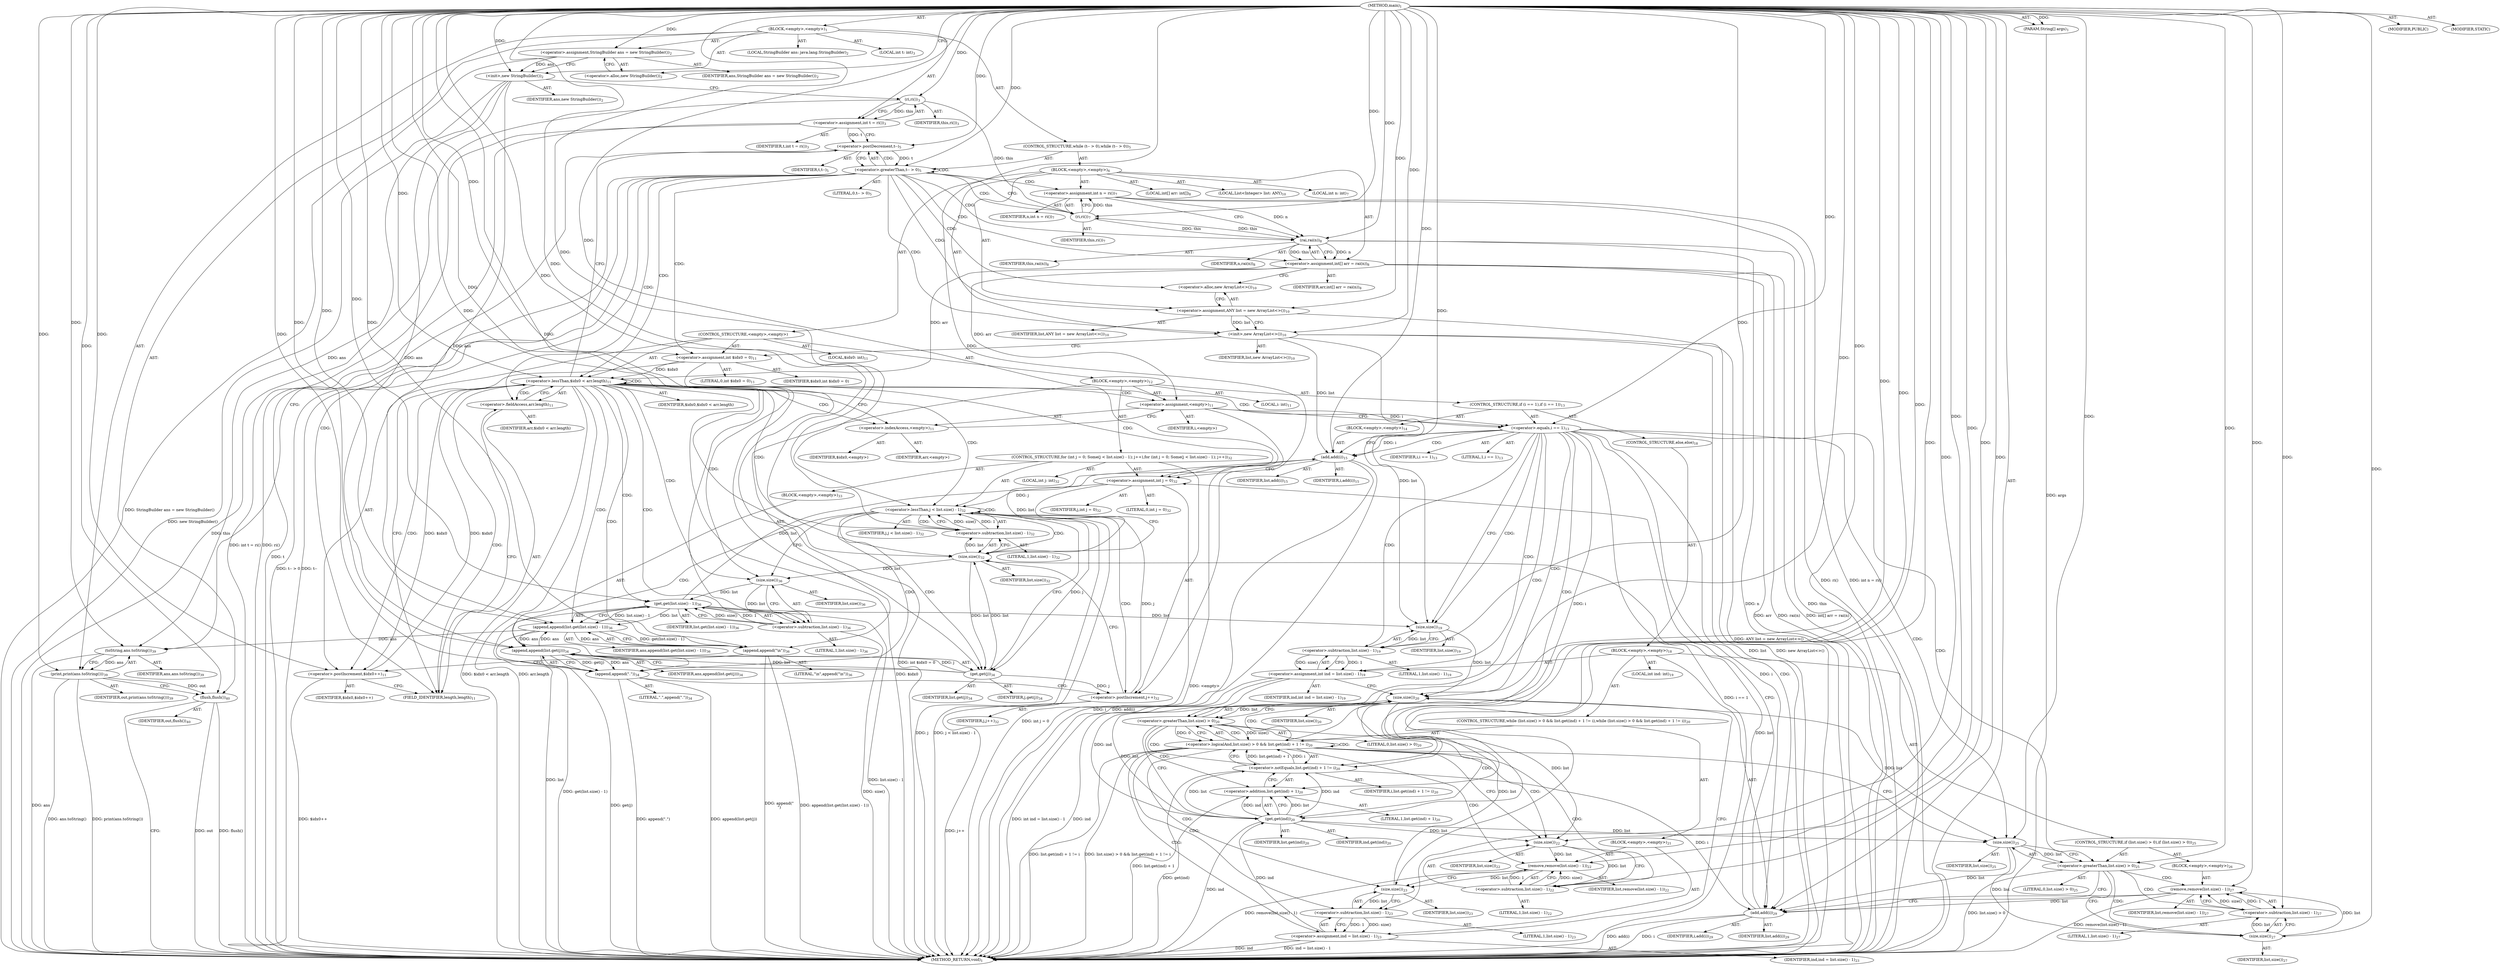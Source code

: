 digraph "main" {  
"21" [label = <(METHOD,main)<SUB>1</SUB>> ]
"22" [label = <(PARAM,String[] args)<SUB>1</SUB>> ]
"23" [label = <(BLOCK,&lt;empty&gt;,&lt;empty&gt;)<SUB>1</SUB>> ]
"4" [label = <(LOCAL,StringBuilder ans: java.lang.StringBuilder)<SUB>2</SUB>> ]
"24" [label = <(&lt;operator&gt;.assignment,StringBuilder ans = new StringBuilder())<SUB>2</SUB>> ]
"25" [label = <(IDENTIFIER,ans,StringBuilder ans = new StringBuilder())<SUB>2</SUB>> ]
"26" [label = <(&lt;operator&gt;.alloc,new StringBuilder())<SUB>2</SUB>> ]
"27" [label = <(&lt;init&gt;,new StringBuilder())<SUB>2</SUB>> ]
"3" [label = <(IDENTIFIER,ans,new StringBuilder())<SUB>2</SUB>> ]
"28" [label = <(LOCAL,int t: int)<SUB>3</SUB>> ]
"29" [label = <(&lt;operator&gt;.assignment,int t = ri())<SUB>3</SUB>> ]
"30" [label = <(IDENTIFIER,t,int t = ri())<SUB>3</SUB>> ]
"31" [label = <(ri,ri())<SUB>3</SUB>> ]
"32" [label = <(IDENTIFIER,this,ri())<SUB>3</SUB>> ]
"33" [label = <(CONTROL_STRUCTURE,while (t-- &gt; 0),while (t-- &gt; 0))<SUB>5</SUB>> ]
"34" [label = <(&lt;operator&gt;.greaterThan,t-- &gt; 0)<SUB>5</SUB>> ]
"35" [label = <(&lt;operator&gt;.postDecrement,t--)<SUB>5</SUB>> ]
"36" [label = <(IDENTIFIER,t,t--)<SUB>5</SUB>> ]
"37" [label = <(LITERAL,0,t-- &gt; 0)<SUB>5</SUB>> ]
"38" [label = <(BLOCK,&lt;empty&gt;,&lt;empty&gt;)<SUB>6</SUB>> ]
"39" [label = <(LOCAL,int n: int)<SUB>7</SUB>> ]
"40" [label = <(&lt;operator&gt;.assignment,int n = ri())<SUB>7</SUB>> ]
"41" [label = <(IDENTIFIER,n,int n = ri())<SUB>7</SUB>> ]
"42" [label = <(ri,ri())<SUB>7</SUB>> ]
"43" [label = <(IDENTIFIER,this,ri())<SUB>7</SUB>> ]
"44" [label = <(LOCAL,int[] arr: int[])<SUB>8</SUB>> ]
"45" [label = <(&lt;operator&gt;.assignment,int[] arr = rai(n))<SUB>8</SUB>> ]
"46" [label = <(IDENTIFIER,arr,int[] arr = rai(n))<SUB>8</SUB>> ]
"47" [label = <(rai,rai(n))<SUB>8</SUB>> ]
"48" [label = <(IDENTIFIER,this,rai(n))<SUB>8</SUB>> ]
"49" [label = <(IDENTIFIER,n,rai(n))<SUB>8</SUB>> ]
"6" [label = <(LOCAL,List&lt;Integer&gt; list: ANY)<SUB>10</SUB>> ]
"50" [label = <(&lt;operator&gt;.assignment,ANY list = new ArrayList&lt;&gt;())<SUB>10</SUB>> ]
"51" [label = <(IDENTIFIER,list,ANY list = new ArrayList&lt;&gt;())<SUB>10</SUB>> ]
"52" [label = <(&lt;operator&gt;.alloc,new ArrayList&lt;&gt;())<SUB>10</SUB>> ]
"53" [label = <(&lt;init&gt;,new ArrayList&lt;&gt;())<SUB>10</SUB>> ]
"5" [label = <(IDENTIFIER,list,new ArrayList&lt;&gt;())<SUB>10</SUB>> ]
"54" [label = <(CONTROL_STRUCTURE,&lt;empty&gt;,&lt;empty&gt;)> ]
"55" [label = <(LOCAL,$idx0: int)<SUB>11</SUB>> ]
"56" [label = <(&lt;operator&gt;.assignment,int $idx0 = 0)<SUB>11</SUB>> ]
"57" [label = <(IDENTIFIER,$idx0,int $idx0 = 0)> ]
"58" [label = <(LITERAL,0,int $idx0 = 0)<SUB>11</SUB>> ]
"59" [label = <(&lt;operator&gt;.lessThan,$idx0 &lt; arr.length)<SUB>11</SUB>> ]
"60" [label = <(IDENTIFIER,$idx0,$idx0 &lt; arr.length)> ]
"61" [label = <(&lt;operator&gt;.fieldAccess,arr.length)<SUB>11</SUB>> ]
"62" [label = <(IDENTIFIER,arr,$idx0 &lt; arr.length)> ]
"63" [label = <(FIELD_IDENTIFIER,length,length)<SUB>11</SUB>> ]
"64" [label = <(&lt;operator&gt;.postIncrement,$idx0++)<SUB>11</SUB>> ]
"65" [label = <(IDENTIFIER,$idx0,$idx0++)> ]
"66" [label = <(BLOCK,&lt;empty&gt;,&lt;empty&gt;)<SUB>12</SUB>> ]
"67" [label = <(LOCAL,i: int)<SUB>11</SUB>> ]
"68" [label = <(&lt;operator&gt;.assignment,&lt;empty&gt;)<SUB>11</SUB>> ]
"69" [label = <(IDENTIFIER,i,&lt;empty&gt;)> ]
"70" [label = <(&lt;operator&gt;.indexAccess,&lt;empty&gt;)<SUB>11</SUB>> ]
"71" [label = <(IDENTIFIER,arr,&lt;empty&gt;)> ]
"72" [label = <(IDENTIFIER,$idx0,&lt;empty&gt;)> ]
"73" [label = <(CONTROL_STRUCTURE,if (i == 1),if (i == 1))<SUB>13</SUB>> ]
"74" [label = <(&lt;operator&gt;.equals,i == 1)<SUB>13</SUB>> ]
"75" [label = <(IDENTIFIER,i,i == 1)<SUB>13</SUB>> ]
"76" [label = <(LITERAL,1,i == 1)<SUB>13</SUB>> ]
"77" [label = <(BLOCK,&lt;empty&gt;,&lt;empty&gt;)<SUB>14</SUB>> ]
"78" [label = <(add,add(i))<SUB>15</SUB>> ]
"79" [label = <(IDENTIFIER,list,add(i))<SUB>15</SUB>> ]
"80" [label = <(IDENTIFIER,i,add(i))<SUB>15</SUB>> ]
"81" [label = <(CONTROL_STRUCTURE,else,else)<SUB>18</SUB>> ]
"82" [label = <(BLOCK,&lt;empty&gt;,&lt;empty&gt;)<SUB>18</SUB>> ]
"83" [label = <(LOCAL,int ind: int)<SUB>19</SUB>> ]
"84" [label = <(&lt;operator&gt;.assignment,int ind = list.size() - 1)<SUB>19</SUB>> ]
"85" [label = <(IDENTIFIER,ind,int ind = list.size() - 1)<SUB>19</SUB>> ]
"86" [label = <(&lt;operator&gt;.subtraction,list.size() - 1)<SUB>19</SUB>> ]
"87" [label = <(size,size())<SUB>19</SUB>> ]
"88" [label = <(IDENTIFIER,list,size())<SUB>19</SUB>> ]
"89" [label = <(LITERAL,1,list.size() - 1)<SUB>19</SUB>> ]
"90" [label = <(CONTROL_STRUCTURE,while (list.size() &gt; 0 &amp;&amp; list.get(ind) + 1 != i),while (list.size() &gt; 0 &amp;&amp; list.get(ind) + 1 != i))<SUB>20</SUB>> ]
"91" [label = <(&lt;operator&gt;.logicalAnd,list.size() &gt; 0 &amp;&amp; list.get(ind) + 1 != i)<SUB>20</SUB>> ]
"92" [label = <(&lt;operator&gt;.greaterThan,list.size() &gt; 0)<SUB>20</SUB>> ]
"93" [label = <(size,size())<SUB>20</SUB>> ]
"94" [label = <(IDENTIFIER,list,size())<SUB>20</SUB>> ]
"95" [label = <(LITERAL,0,list.size() &gt; 0)<SUB>20</SUB>> ]
"96" [label = <(&lt;operator&gt;.notEquals,list.get(ind) + 1 != i)<SUB>20</SUB>> ]
"97" [label = <(&lt;operator&gt;.addition,list.get(ind) + 1)<SUB>20</SUB>> ]
"98" [label = <(get,get(ind))<SUB>20</SUB>> ]
"99" [label = <(IDENTIFIER,list,get(ind))<SUB>20</SUB>> ]
"100" [label = <(IDENTIFIER,ind,get(ind))<SUB>20</SUB>> ]
"101" [label = <(LITERAL,1,list.get(ind) + 1)<SUB>20</SUB>> ]
"102" [label = <(IDENTIFIER,i,list.get(ind) + 1 != i)<SUB>20</SUB>> ]
"103" [label = <(BLOCK,&lt;empty&gt;,&lt;empty&gt;)<SUB>21</SUB>> ]
"104" [label = <(remove,remove(list.size() - 1))<SUB>22</SUB>> ]
"105" [label = <(IDENTIFIER,list,remove(list.size() - 1))<SUB>22</SUB>> ]
"106" [label = <(&lt;operator&gt;.subtraction,list.size() - 1)<SUB>22</SUB>> ]
"107" [label = <(size,size())<SUB>22</SUB>> ]
"108" [label = <(IDENTIFIER,list,size())<SUB>22</SUB>> ]
"109" [label = <(LITERAL,1,list.size() - 1)<SUB>22</SUB>> ]
"110" [label = <(&lt;operator&gt;.assignment,ind = list.size() - 1)<SUB>23</SUB>> ]
"111" [label = <(IDENTIFIER,ind,ind = list.size() - 1)<SUB>23</SUB>> ]
"112" [label = <(&lt;operator&gt;.subtraction,list.size() - 1)<SUB>23</SUB>> ]
"113" [label = <(size,size())<SUB>23</SUB>> ]
"114" [label = <(IDENTIFIER,list,size())<SUB>23</SUB>> ]
"115" [label = <(LITERAL,1,list.size() - 1)<SUB>23</SUB>> ]
"116" [label = <(CONTROL_STRUCTURE,if (list.size() &gt; 0),if (list.size() &gt; 0))<SUB>25</SUB>> ]
"117" [label = <(&lt;operator&gt;.greaterThan,list.size() &gt; 0)<SUB>25</SUB>> ]
"118" [label = <(size,size())<SUB>25</SUB>> ]
"119" [label = <(IDENTIFIER,list,size())<SUB>25</SUB>> ]
"120" [label = <(LITERAL,0,list.size() &gt; 0)<SUB>25</SUB>> ]
"121" [label = <(BLOCK,&lt;empty&gt;,&lt;empty&gt;)<SUB>26</SUB>> ]
"122" [label = <(remove,remove(list.size() - 1))<SUB>27</SUB>> ]
"123" [label = <(IDENTIFIER,list,remove(list.size() - 1))<SUB>27</SUB>> ]
"124" [label = <(&lt;operator&gt;.subtraction,list.size() - 1)<SUB>27</SUB>> ]
"125" [label = <(size,size())<SUB>27</SUB>> ]
"126" [label = <(IDENTIFIER,list,size())<SUB>27</SUB>> ]
"127" [label = <(LITERAL,1,list.size() - 1)<SUB>27</SUB>> ]
"128" [label = <(add,add(i))<SUB>29</SUB>> ]
"129" [label = <(IDENTIFIER,list,add(i))<SUB>29</SUB>> ]
"130" [label = <(IDENTIFIER,i,add(i))<SUB>29</SUB>> ]
"131" [label = <(CONTROL_STRUCTURE,for (int j = 0; Some(j &lt; list.size() - 1); j++),for (int j = 0; Some(j &lt; list.size() - 1); j++))<SUB>32</SUB>> ]
"132" [label = <(LOCAL,int j: int)<SUB>32</SUB>> ]
"133" [label = <(&lt;operator&gt;.assignment,int j = 0)<SUB>32</SUB>> ]
"134" [label = <(IDENTIFIER,j,int j = 0)<SUB>32</SUB>> ]
"135" [label = <(LITERAL,0,int j = 0)<SUB>32</SUB>> ]
"136" [label = <(&lt;operator&gt;.lessThan,j &lt; list.size() - 1)<SUB>32</SUB>> ]
"137" [label = <(IDENTIFIER,j,j &lt; list.size() - 1)<SUB>32</SUB>> ]
"138" [label = <(&lt;operator&gt;.subtraction,list.size() - 1)<SUB>32</SUB>> ]
"139" [label = <(size,size())<SUB>32</SUB>> ]
"140" [label = <(IDENTIFIER,list,size())<SUB>32</SUB>> ]
"141" [label = <(LITERAL,1,list.size() - 1)<SUB>32</SUB>> ]
"142" [label = <(&lt;operator&gt;.postIncrement,j++)<SUB>32</SUB>> ]
"143" [label = <(IDENTIFIER,j,j++)<SUB>32</SUB>> ]
"144" [label = <(BLOCK,&lt;empty&gt;,&lt;empty&gt;)<SUB>33</SUB>> ]
"145" [label = <(append,append(&quot;.&quot;))<SUB>34</SUB>> ]
"146" [label = <(append,append(list.get(j)))<SUB>34</SUB>> ]
"147" [label = <(IDENTIFIER,ans,append(list.get(j)))<SUB>34</SUB>> ]
"148" [label = <(get,get(j))<SUB>34</SUB>> ]
"149" [label = <(IDENTIFIER,list,get(j))<SUB>34</SUB>> ]
"150" [label = <(IDENTIFIER,j,get(j))<SUB>34</SUB>> ]
"151" [label = <(LITERAL,&quot;.&quot;,append(&quot;.&quot;))<SUB>34</SUB>> ]
"152" [label = <(append,append(&quot;\n&quot;))<SUB>36</SUB>> ]
"153" [label = <(append,append(list.get(list.size() - 1)))<SUB>36</SUB>> ]
"154" [label = <(IDENTIFIER,ans,append(list.get(list.size() - 1)))<SUB>36</SUB>> ]
"155" [label = <(get,get(list.size() - 1))<SUB>36</SUB>> ]
"156" [label = <(IDENTIFIER,list,get(list.size() - 1))<SUB>36</SUB>> ]
"157" [label = <(&lt;operator&gt;.subtraction,list.size() - 1)<SUB>36</SUB>> ]
"158" [label = <(size,size())<SUB>36</SUB>> ]
"159" [label = <(IDENTIFIER,list,size())<SUB>36</SUB>> ]
"160" [label = <(LITERAL,1,list.size() - 1)<SUB>36</SUB>> ]
"161" [label = <(LITERAL,&quot;\n&quot;,append(&quot;\n&quot;))<SUB>36</SUB>> ]
"162" [label = <(print,print(ans.toString()))<SUB>39</SUB>> ]
"163" [label = <(IDENTIFIER,out,print(ans.toString()))<SUB>39</SUB>> ]
"164" [label = <(toString,ans.toString())<SUB>39</SUB>> ]
"165" [label = <(IDENTIFIER,ans,ans.toString())<SUB>39</SUB>> ]
"166" [label = <(flush,flush())<SUB>40</SUB>> ]
"167" [label = <(IDENTIFIER,out,flush())<SUB>40</SUB>> ]
"168" [label = <(MODIFIER,PUBLIC)> ]
"169" [label = <(MODIFIER,STATIC)> ]
"170" [label = <(METHOD_RETURN,void)<SUB>1</SUB>> ]
  "21" -> "22"  [ label = "AST: "] 
  "21" -> "23"  [ label = "AST: "] 
  "21" -> "168"  [ label = "AST: "] 
  "21" -> "169"  [ label = "AST: "] 
  "21" -> "170"  [ label = "AST: "] 
  "23" -> "4"  [ label = "AST: "] 
  "23" -> "24"  [ label = "AST: "] 
  "23" -> "27"  [ label = "AST: "] 
  "23" -> "28"  [ label = "AST: "] 
  "23" -> "29"  [ label = "AST: "] 
  "23" -> "33"  [ label = "AST: "] 
  "23" -> "162"  [ label = "AST: "] 
  "23" -> "166"  [ label = "AST: "] 
  "24" -> "25"  [ label = "AST: "] 
  "24" -> "26"  [ label = "AST: "] 
  "27" -> "3"  [ label = "AST: "] 
  "29" -> "30"  [ label = "AST: "] 
  "29" -> "31"  [ label = "AST: "] 
  "31" -> "32"  [ label = "AST: "] 
  "33" -> "34"  [ label = "AST: "] 
  "33" -> "38"  [ label = "AST: "] 
  "34" -> "35"  [ label = "AST: "] 
  "34" -> "37"  [ label = "AST: "] 
  "35" -> "36"  [ label = "AST: "] 
  "38" -> "39"  [ label = "AST: "] 
  "38" -> "40"  [ label = "AST: "] 
  "38" -> "44"  [ label = "AST: "] 
  "38" -> "45"  [ label = "AST: "] 
  "38" -> "6"  [ label = "AST: "] 
  "38" -> "50"  [ label = "AST: "] 
  "38" -> "53"  [ label = "AST: "] 
  "38" -> "54"  [ label = "AST: "] 
  "40" -> "41"  [ label = "AST: "] 
  "40" -> "42"  [ label = "AST: "] 
  "42" -> "43"  [ label = "AST: "] 
  "45" -> "46"  [ label = "AST: "] 
  "45" -> "47"  [ label = "AST: "] 
  "47" -> "48"  [ label = "AST: "] 
  "47" -> "49"  [ label = "AST: "] 
  "50" -> "51"  [ label = "AST: "] 
  "50" -> "52"  [ label = "AST: "] 
  "53" -> "5"  [ label = "AST: "] 
  "54" -> "55"  [ label = "AST: "] 
  "54" -> "56"  [ label = "AST: "] 
  "54" -> "59"  [ label = "AST: "] 
  "54" -> "64"  [ label = "AST: "] 
  "54" -> "66"  [ label = "AST: "] 
  "56" -> "57"  [ label = "AST: "] 
  "56" -> "58"  [ label = "AST: "] 
  "59" -> "60"  [ label = "AST: "] 
  "59" -> "61"  [ label = "AST: "] 
  "61" -> "62"  [ label = "AST: "] 
  "61" -> "63"  [ label = "AST: "] 
  "64" -> "65"  [ label = "AST: "] 
  "66" -> "67"  [ label = "AST: "] 
  "66" -> "68"  [ label = "AST: "] 
  "66" -> "73"  [ label = "AST: "] 
  "66" -> "131"  [ label = "AST: "] 
  "66" -> "152"  [ label = "AST: "] 
  "68" -> "69"  [ label = "AST: "] 
  "68" -> "70"  [ label = "AST: "] 
  "70" -> "71"  [ label = "AST: "] 
  "70" -> "72"  [ label = "AST: "] 
  "73" -> "74"  [ label = "AST: "] 
  "73" -> "77"  [ label = "AST: "] 
  "73" -> "81"  [ label = "AST: "] 
  "74" -> "75"  [ label = "AST: "] 
  "74" -> "76"  [ label = "AST: "] 
  "77" -> "78"  [ label = "AST: "] 
  "78" -> "79"  [ label = "AST: "] 
  "78" -> "80"  [ label = "AST: "] 
  "81" -> "82"  [ label = "AST: "] 
  "82" -> "83"  [ label = "AST: "] 
  "82" -> "84"  [ label = "AST: "] 
  "82" -> "90"  [ label = "AST: "] 
  "82" -> "116"  [ label = "AST: "] 
  "82" -> "128"  [ label = "AST: "] 
  "84" -> "85"  [ label = "AST: "] 
  "84" -> "86"  [ label = "AST: "] 
  "86" -> "87"  [ label = "AST: "] 
  "86" -> "89"  [ label = "AST: "] 
  "87" -> "88"  [ label = "AST: "] 
  "90" -> "91"  [ label = "AST: "] 
  "90" -> "103"  [ label = "AST: "] 
  "91" -> "92"  [ label = "AST: "] 
  "91" -> "96"  [ label = "AST: "] 
  "92" -> "93"  [ label = "AST: "] 
  "92" -> "95"  [ label = "AST: "] 
  "93" -> "94"  [ label = "AST: "] 
  "96" -> "97"  [ label = "AST: "] 
  "96" -> "102"  [ label = "AST: "] 
  "97" -> "98"  [ label = "AST: "] 
  "97" -> "101"  [ label = "AST: "] 
  "98" -> "99"  [ label = "AST: "] 
  "98" -> "100"  [ label = "AST: "] 
  "103" -> "104"  [ label = "AST: "] 
  "103" -> "110"  [ label = "AST: "] 
  "104" -> "105"  [ label = "AST: "] 
  "104" -> "106"  [ label = "AST: "] 
  "106" -> "107"  [ label = "AST: "] 
  "106" -> "109"  [ label = "AST: "] 
  "107" -> "108"  [ label = "AST: "] 
  "110" -> "111"  [ label = "AST: "] 
  "110" -> "112"  [ label = "AST: "] 
  "112" -> "113"  [ label = "AST: "] 
  "112" -> "115"  [ label = "AST: "] 
  "113" -> "114"  [ label = "AST: "] 
  "116" -> "117"  [ label = "AST: "] 
  "116" -> "121"  [ label = "AST: "] 
  "117" -> "118"  [ label = "AST: "] 
  "117" -> "120"  [ label = "AST: "] 
  "118" -> "119"  [ label = "AST: "] 
  "121" -> "122"  [ label = "AST: "] 
  "122" -> "123"  [ label = "AST: "] 
  "122" -> "124"  [ label = "AST: "] 
  "124" -> "125"  [ label = "AST: "] 
  "124" -> "127"  [ label = "AST: "] 
  "125" -> "126"  [ label = "AST: "] 
  "128" -> "129"  [ label = "AST: "] 
  "128" -> "130"  [ label = "AST: "] 
  "131" -> "132"  [ label = "AST: "] 
  "131" -> "133"  [ label = "AST: "] 
  "131" -> "136"  [ label = "AST: "] 
  "131" -> "142"  [ label = "AST: "] 
  "131" -> "144"  [ label = "AST: "] 
  "133" -> "134"  [ label = "AST: "] 
  "133" -> "135"  [ label = "AST: "] 
  "136" -> "137"  [ label = "AST: "] 
  "136" -> "138"  [ label = "AST: "] 
  "138" -> "139"  [ label = "AST: "] 
  "138" -> "141"  [ label = "AST: "] 
  "139" -> "140"  [ label = "AST: "] 
  "142" -> "143"  [ label = "AST: "] 
  "144" -> "145"  [ label = "AST: "] 
  "145" -> "146"  [ label = "AST: "] 
  "145" -> "151"  [ label = "AST: "] 
  "146" -> "147"  [ label = "AST: "] 
  "146" -> "148"  [ label = "AST: "] 
  "148" -> "149"  [ label = "AST: "] 
  "148" -> "150"  [ label = "AST: "] 
  "152" -> "153"  [ label = "AST: "] 
  "152" -> "161"  [ label = "AST: "] 
  "153" -> "154"  [ label = "AST: "] 
  "153" -> "155"  [ label = "AST: "] 
  "155" -> "156"  [ label = "AST: "] 
  "155" -> "157"  [ label = "AST: "] 
  "157" -> "158"  [ label = "AST: "] 
  "157" -> "160"  [ label = "AST: "] 
  "158" -> "159"  [ label = "AST: "] 
  "162" -> "163"  [ label = "AST: "] 
  "162" -> "164"  [ label = "AST: "] 
  "164" -> "165"  [ label = "AST: "] 
  "166" -> "167"  [ label = "AST: "] 
  "24" -> "27"  [ label = "CFG: "] 
  "27" -> "31"  [ label = "CFG: "] 
  "29" -> "35"  [ label = "CFG: "] 
  "162" -> "166"  [ label = "CFG: "] 
  "166" -> "170"  [ label = "CFG: "] 
  "26" -> "24"  [ label = "CFG: "] 
  "31" -> "29"  [ label = "CFG: "] 
  "34" -> "42"  [ label = "CFG: "] 
  "34" -> "164"  [ label = "CFG: "] 
  "164" -> "162"  [ label = "CFG: "] 
  "35" -> "34"  [ label = "CFG: "] 
  "40" -> "47"  [ label = "CFG: "] 
  "45" -> "52"  [ label = "CFG: "] 
  "50" -> "53"  [ label = "CFG: "] 
  "53" -> "56"  [ label = "CFG: "] 
  "42" -> "40"  [ label = "CFG: "] 
  "47" -> "45"  [ label = "CFG: "] 
  "52" -> "50"  [ label = "CFG: "] 
  "56" -> "63"  [ label = "CFG: "] 
  "59" -> "35"  [ label = "CFG: "] 
  "59" -> "70"  [ label = "CFG: "] 
  "64" -> "63"  [ label = "CFG: "] 
  "61" -> "59"  [ label = "CFG: "] 
  "68" -> "74"  [ label = "CFG: "] 
  "152" -> "64"  [ label = "CFG: "] 
  "63" -> "61"  [ label = "CFG: "] 
  "70" -> "68"  [ label = "CFG: "] 
  "74" -> "78"  [ label = "CFG: "] 
  "74" -> "87"  [ label = "CFG: "] 
  "133" -> "139"  [ label = "CFG: "] 
  "136" -> "148"  [ label = "CFG: "] 
  "136" -> "158"  [ label = "CFG: "] 
  "142" -> "139"  [ label = "CFG: "] 
  "153" -> "152"  [ label = "CFG: "] 
  "78" -> "133"  [ label = "CFG: "] 
  "138" -> "136"  [ label = "CFG: "] 
  "145" -> "142"  [ label = "CFG: "] 
  "155" -> "153"  [ label = "CFG: "] 
  "84" -> "93"  [ label = "CFG: "] 
  "128" -> "133"  [ label = "CFG: "] 
  "139" -> "138"  [ label = "CFG: "] 
  "146" -> "145"  [ label = "CFG: "] 
  "157" -> "155"  [ label = "CFG: "] 
  "86" -> "84"  [ label = "CFG: "] 
  "91" -> "107"  [ label = "CFG: "] 
  "91" -> "118"  [ label = "CFG: "] 
  "117" -> "125"  [ label = "CFG: "] 
  "117" -> "128"  [ label = "CFG: "] 
  "148" -> "146"  [ label = "CFG: "] 
  "158" -> "157"  [ label = "CFG: "] 
  "87" -> "86"  [ label = "CFG: "] 
  "92" -> "91"  [ label = "CFG: "] 
  "92" -> "98"  [ label = "CFG: "] 
  "96" -> "91"  [ label = "CFG: "] 
  "104" -> "113"  [ label = "CFG: "] 
  "110" -> "93"  [ label = "CFG: "] 
  "118" -> "117"  [ label = "CFG: "] 
  "122" -> "128"  [ label = "CFG: "] 
  "93" -> "92"  [ label = "CFG: "] 
  "97" -> "96"  [ label = "CFG: "] 
  "106" -> "104"  [ label = "CFG: "] 
  "112" -> "110"  [ label = "CFG: "] 
  "124" -> "122"  [ label = "CFG: "] 
  "98" -> "97"  [ label = "CFG: "] 
  "107" -> "106"  [ label = "CFG: "] 
  "113" -> "112"  [ label = "CFG: "] 
  "125" -> "124"  [ label = "CFG: "] 
  "21" -> "26"  [ label = "CFG: "] 
  "22" -> "170"  [ label = "DDG: args"] 
  "24" -> "170"  [ label = "DDG: StringBuilder ans = new StringBuilder()"] 
  "27" -> "170"  [ label = "DDG: new StringBuilder()"] 
  "31" -> "170"  [ label = "DDG: this"] 
  "29" -> "170"  [ label = "DDG: ri()"] 
  "29" -> "170"  [ label = "DDG: int t = ri()"] 
  "35" -> "170"  [ label = "DDG: t"] 
  "34" -> "170"  [ label = "DDG: t--"] 
  "34" -> "170"  [ label = "DDG: t-- &gt; 0"] 
  "164" -> "170"  [ label = "DDG: ans"] 
  "162" -> "170"  [ label = "DDG: ans.toString()"] 
  "162" -> "170"  [ label = "DDG: print(ans.toString())"] 
  "166" -> "170"  [ label = "DDG: out"] 
  "166" -> "170"  [ label = "DDG: flush()"] 
  "40" -> "170"  [ label = "DDG: ri()"] 
  "40" -> "170"  [ label = "DDG: int n = ri()"] 
  "45" -> "170"  [ label = "DDG: arr"] 
  "47" -> "170"  [ label = "DDG: this"] 
  "47" -> "170"  [ label = "DDG: n"] 
  "45" -> "170"  [ label = "DDG: rai(n)"] 
  "45" -> "170"  [ label = "DDG: int[] arr = rai(n)"] 
  "50" -> "170"  [ label = "DDG: ANY list = new ArrayList&lt;&gt;()"] 
  "53" -> "170"  [ label = "DDG: list"] 
  "53" -> "170"  [ label = "DDG: new ArrayList&lt;&gt;()"] 
  "56" -> "170"  [ label = "DDG: int $idx0 = 0"] 
  "59" -> "170"  [ label = "DDG: $idx0"] 
  "59" -> "170"  [ label = "DDG: arr.length"] 
  "59" -> "170"  [ label = "DDG: $idx0 &lt; arr.length"] 
  "68" -> "170"  [ label = "DDG: &lt;empty&gt;"] 
  "74" -> "170"  [ label = "DDG: i == 1"] 
  "84" -> "170"  [ label = "DDG: ind"] 
  "84" -> "170"  [ label = "DDG: int ind = list.size() - 1"] 
  "98" -> "170"  [ label = "DDG: ind"] 
  "97" -> "170"  [ label = "DDG: get(ind)"] 
  "96" -> "170"  [ label = "DDG: list.get(ind) + 1"] 
  "91" -> "170"  [ label = "DDG: list.get(ind) + 1 != i"] 
  "91" -> "170"  [ label = "DDG: list.size() &gt; 0 &amp;&amp; list.get(ind) + 1 != i"] 
  "117" -> "170"  [ label = "DDG: list.size() &gt; 0"] 
  "122" -> "170"  [ label = "DDG: remove(list.size() - 1)"] 
  "128" -> "170"  [ label = "DDG: i"] 
  "128" -> "170"  [ label = "DDG: add(i)"] 
  "104" -> "170"  [ label = "DDG: remove(list.size() - 1)"] 
  "110" -> "170"  [ label = "DDG: ind"] 
  "110" -> "170"  [ label = "DDG: ind = list.size() - 1"] 
  "78" -> "170"  [ label = "DDG: i"] 
  "78" -> "170"  [ label = "DDG: add(i)"] 
  "133" -> "170"  [ label = "DDG: int j = 0"] 
  "136" -> "170"  [ label = "DDG: j"] 
  "136" -> "170"  [ label = "DDG: j &lt; list.size() - 1"] 
  "155" -> "170"  [ label = "DDG: list"] 
  "157" -> "170"  [ label = "DDG: size()"] 
  "155" -> "170"  [ label = "DDG: list.size() - 1"] 
  "153" -> "170"  [ label = "DDG: get(list.size() - 1)"] 
  "152" -> "170"  [ label = "DDG: append(list.get(list.size() - 1))"] 
  "152" -> "170"  [ label = "DDG: append(&quot;\n&quot;)"] 
  "64" -> "170"  [ label = "DDG: $idx0++"] 
  "146" -> "170"  [ label = "DDG: get(j)"] 
  "145" -> "170"  [ label = "DDG: append(list.get(j))"] 
  "145" -> "170"  [ label = "DDG: append(&quot;.&quot;)"] 
  "142" -> "170"  [ label = "DDG: j++"] 
  "21" -> "22"  [ label = "DDG: "] 
  "21" -> "24"  [ label = "DDG: "] 
  "31" -> "29"  [ label = "DDG: this"] 
  "24" -> "27"  [ label = "DDG: ans"] 
  "21" -> "27"  [ label = "DDG: "] 
  "21" -> "162"  [ label = "DDG: "] 
  "164" -> "162"  [ label = "DDG: ans"] 
  "162" -> "166"  [ label = "DDG: out"] 
  "21" -> "166"  [ label = "DDG: "] 
  "21" -> "31"  [ label = "DDG: "] 
  "35" -> "34"  [ label = "DDG: t"] 
  "21" -> "34"  [ label = "DDG: "] 
  "42" -> "40"  [ label = "DDG: this"] 
  "47" -> "45"  [ label = "DDG: this"] 
  "47" -> "45"  [ label = "DDG: n"] 
  "21" -> "50"  [ label = "DDG: "] 
  "27" -> "164"  [ label = "DDG: ans"] 
  "153" -> "164"  [ label = "DDG: ans"] 
  "21" -> "164"  [ label = "DDG: "] 
  "29" -> "35"  [ label = "DDG: t"] 
  "21" -> "35"  [ label = "DDG: "] 
  "50" -> "53"  [ label = "DDG: list"] 
  "21" -> "53"  [ label = "DDG: "] 
  "21" -> "56"  [ label = "DDG: "] 
  "31" -> "42"  [ label = "DDG: this"] 
  "47" -> "42"  [ label = "DDG: this"] 
  "21" -> "42"  [ label = "DDG: "] 
  "42" -> "47"  [ label = "DDG: this"] 
  "21" -> "47"  [ label = "DDG: "] 
  "40" -> "47"  [ label = "DDG: n"] 
  "56" -> "59"  [ label = "DDG: $idx0"] 
  "64" -> "59"  [ label = "DDG: $idx0"] 
  "21" -> "59"  [ label = "DDG: "] 
  "45" -> "59"  [ label = "DDG: arr"] 
  "59" -> "64"  [ label = "DDG: $idx0"] 
  "21" -> "64"  [ label = "DDG: "] 
  "45" -> "68"  [ label = "DDG: arr"] 
  "21" -> "133"  [ label = "DDG: "] 
  "153" -> "152"  [ label = "DDG: ans"] 
  "153" -> "152"  [ label = "DDG: get(list.size() - 1)"] 
  "21" -> "152"  [ label = "DDG: "] 
  "68" -> "74"  [ label = "DDG: i"] 
  "21" -> "74"  [ label = "DDG: "] 
  "133" -> "136"  [ label = "DDG: j"] 
  "142" -> "136"  [ label = "DDG: j"] 
  "21" -> "136"  [ label = "DDG: "] 
  "138" -> "136"  [ label = "DDG: size()"] 
  "138" -> "136"  [ label = "DDG: 1"] 
  "148" -> "142"  [ label = "DDG: j"] 
  "21" -> "142"  [ label = "DDG: "] 
  "27" -> "153"  [ label = "DDG: ans"] 
  "146" -> "153"  [ label = "DDG: ans"] 
  "21" -> "153"  [ label = "DDG: "] 
  "155" -> "153"  [ label = "DDG: list"] 
  "155" -> "153"  [ label = "DDG: list.size() - 1"] 
  "53" -> "78"  [ label = "DDG: list"] 
  "155" -> "78"  [ label = "DDG: list"] 
  "21" -> "78"  [ label = "DDG: "] 
  "74" -> "78"  [ label = "DDG: i"] 
  "86" -> "84"  [ label = "DDG: size()"] 
  "86" -> "84"  [ label = "DDG: 1"] 
  "139" -> "138"  [ label = "DDG: list"] 
  "21" -> "138"  [ label = "DDG: "] 
  "146" -> "145"  [ label = "DDG: ans"] 
  "146" -> "145"  [ label = "DDG: get(j)"] 
  "21" -> "145"  [ label = "DDG: "] 
  "158" -> "155"  [ label = "DDG: list"] 
  "21" -> "155"  [ label = "DDG: "] 
  "157" -> "155"  [ label = "DDG: size()"] 
  "157" -> "155"  [ label = "DDG: 1"] 
  "118" -> "128"  [ label = "DDG: list"] 
  "122" -> "128"  [ label = "DDG: list"] 
  "21" -> "128"  [ label = "DDG: "] 
  "74" -> "128"  [ label = "DDG: i"] 
  "96" -> "128"  [ label = "DDG: i"] 
  "128" -> "139"  [ label = "DDG: list"] 
  "78" -> "139"  [ label = "DDG: list"] 
  "148" -> "139"  [ label = "DDG: list"] 
  "21" -> "139"  [ label = "DDG: "] 
  "27" -> "146"  [ label = "DDG: ans"] 
  "153" -> "146"  [ label = "DDG: ans"] 
  "21" -> "146"  [ label = "DDG: "] 
  "148" -> "146"  [ label = "DDG: list"] 
  "148" -> "146"  [ label = "DDG: j"] 
  "158" -> "157"  [ label = "DDG: list"] 
  "21" -> "157"  [ label = "DDG: "] 
  "87" -> "86"  [ label = "DDG: list"] 
  "21" -> "86"  [ label = "DDG: "] 
  "92" -> "91"  [ label = "DDG: size()"] 
  "92" -> "91"  [ label = "DDG: 0"] 
  "96" -> "91"  [ label = "DDG: list.get(ind) + 1"] 
  "96" -> "91"  [ label = "DDG: i"] 
  "112" -> "110"  [ label = "DDG: size()"] 
  "112" -> "110"  [ label = "DDG: 1"] 
  "118" -> "117"  [ label = "DDG: list"] 
  "21" -> "117"  [ label = "DDG: "] 
  "139" -> "148"  [ label = "DDG: list"] 
  "21" -> "148"  [ label = "DDG: "] 
  "136" -> "148"  [ label = "DDG: j"] 
  "139" -> "158"  [ label = "DDG: list"] 
  "21" -> "158"  [ label = "DDG: "] 
  "53" -> "87"  [ label = "DDG: list"] 
  "155" -> "87"  [ label = "DDG: list"] 
  "21" -> "87"  [ label = "DDG: "] 
  "93" -> "92"  [ label = "DDG: list"] 
  "21" -> "92"  [ label = "DDG: "] 
  "98" -> "96"  [ label = "DDG: list"] 
  "98" -> "96"  [ label = "DDG: ind"] 
  "21" -> "96"  [ label = "DDG: "] 
  "74" -> "96"  [ label = "DDG: i"] 
  "107" -> "104"  [ label = "DDG: list"] 
  "21" -> "104"  [ label = "DDG: "] 
  "106" -> "104"  [ label = "DDG: size()"] 
  "106" -> "104"  [ label = "DDG: 1"] 
  "93" -> "118"  [ label = "DDG: list"] 
  "98" -> "118"  [ label = "DDG: list"] 
  "21" -> "118"  [ label = "DDG: "] 
  "125" -> "122"  [ label = "DDG: list"] 
  "21" -> "122"  [ label = "DDG: "] 
  "124" -> "122"  [ label = "DDG: size()"] 
  "124" -> "122"  [ label = "DDG: 1"] 
  "87" -> "93"  [ label = "DDG: list"] 
  "113" -> "93"  [ label = "DDG: list"] 
  "21" -> "93"  [ label = "DDG: "] 
  "98" -> "97"  [ label = "DDG: list"] 
  "98" -> "97"  [ label = "DDG: ind"] 
  "21" -> "97"  [ label = "DDG: "] 
  "107" -> "106"  [ label = "DDG: list"] 
  "21" -> "106"  [ label = "DDG: "] 
  "113" -> "112"  [ label = "DDG: list"] 
  "21" -> "112"  [ label = "DDG: "] 
  "125" -> "124"  [ label = "DDG: list"] 
  "21" -> "124"  [ label = "DDG: "] 
  "93" -> "98"  [ label = "DDG: list"] 
  "21" -> "98"  [ label = "DDG: "] 
  "84" -> "98"  [ label = "DDG: ind"] 
  "110" -> "98"  [ label = "DDG: ind"] 
  "93" -> "107"  [ label = "DDG: list"] 
  "98" -> "107"  [ label = "DDG: list"] 
  "21" -> "107"  [ label = "DDG: "] 
  "104" -> "113"  [ label = "DDG: list"] 
  "21" -> "113"  [ label = "DDG: "] 
  "118" -> "125"  [ label = "DDG: list"] 
  "21" -> "125"  [ label = "DDG: "] 
  "34" -> "34"  [ label = "CDG: "] 
  "34" -> "42"  [ label = "CDG: "] 
  "34" -> "52"  [ label = "CDG: "] 
  "34" -> "56"  [ label = "CDG: "] 
  "34" -> "40"  [ label = "CDG: "] 
  "34" -> "50"  [ label = "CDG: "] 
  "34" -> "59"  [ label = "CDG: "] 
  "34" -> "35"  [ label = "CDG: "] 
  "34" -> "61"  [ label = "CDG: "] 
  "34" -> "47"  [ label = "CDG: "] 
  "34" -> "45"  [ label = "CDG: "] 
  "34" -> "53"  [ label = "CDG: "] 
  "34" -> "63"  [ label = "CDG: "] 
  "59" -> "68"  [ label = "CDG: "] 
  "59" -> "64"  [ label = "CDG: "] 
  "59" -> "136"  [ label = "CDG: "] 
  "59" -> "74"  [ label = "CDG: "] 
  "59" -> "153"  [ label = "CDG: "] 
  "59" -> "59"  [ label = "CDG: "] 
  "59" -> "138"  [ label = "CDG: "] 
  "59" -> "61"  [ label = "CDG: "] 
  "59" -> "152"  [ label = "CDG: "] 
  "59" -> "70"  [ label = "CDG: "] 
  "59" -> "155"  [ label = "CDG: "] 
  "59" -> "139"  [ label = "CDG: "] 
  "59" -> "158"  [ label = "CDG: "] 
  "59" -> "157"  [ label = "CDG: "] 
  "59" -> "63"  [ label = "CDG: "] 
  "59" -> "133"  [ label = "CDG: "] 
  "74" -> "128"  [ label = "CDG: "] 
  "74" -> "84"  [ label = "CDG: "] 
  "74" -> "92"  [ label = "CDG: "] 
  "74" -> "87"  [ label = "CDG: "] 
  "74" -> "91"  [ label = "CDG: "] 
  "74" -> "93"  [ label = "CDG: "] 
  "74" -> "118"  [ label = "CDG: "] 
  "74" -> "86"  [ label = "CDG: "] 
  "74" -> "117"  [ label = "CDG: "] 
  "74" -> "78"  [ label = "CDG: "] 
  "136" -> "136"  [ label = "CDG: "] 
  "136" -> "145"  [ label = "CDG: "] 
  "136" -> "146"  [ label = "CDG: "] 
  "136" -> "138"  [ label = "CDG: "] 
  "136" -> "148"  [ label = "CDG: "] 
  "136" -> "139"  [ label = "CDG: "] 
  "136" -> "142"  [ label = "CDG: "] 
  "91" -> "107"  [ label = "CDG: "] 
  "91" -> "113"  [ label = "CDG: "] 
  "91" -> "104"  [ label = "CDG: "] 
  "91" -> "92"  [ label = "CDG: "] 
  "91" -> "91"  [ label = "CDG: "] 
  "91" -> "112"  [ label = "CDG: "] 
  "91" -> "93"  [ label = "CDG: "] 
  "91" -> "106"  [ label = "CDG: "] 
  "91" -> "110"  [ label = "CDG: "] 
  "117" -> "122"  [ label = "CDG: "] 
  "117" -> "124"  [ label = "CDG: "] 
  "117" -> "125"  [ label = "CDG: "] 
  "92" -> "96"  [ label = "CDG: "] 
  "92" -> "98"  [ label = "CDG: "] 
  "92" -> "97"  [ label = "CDG: "] 
}
